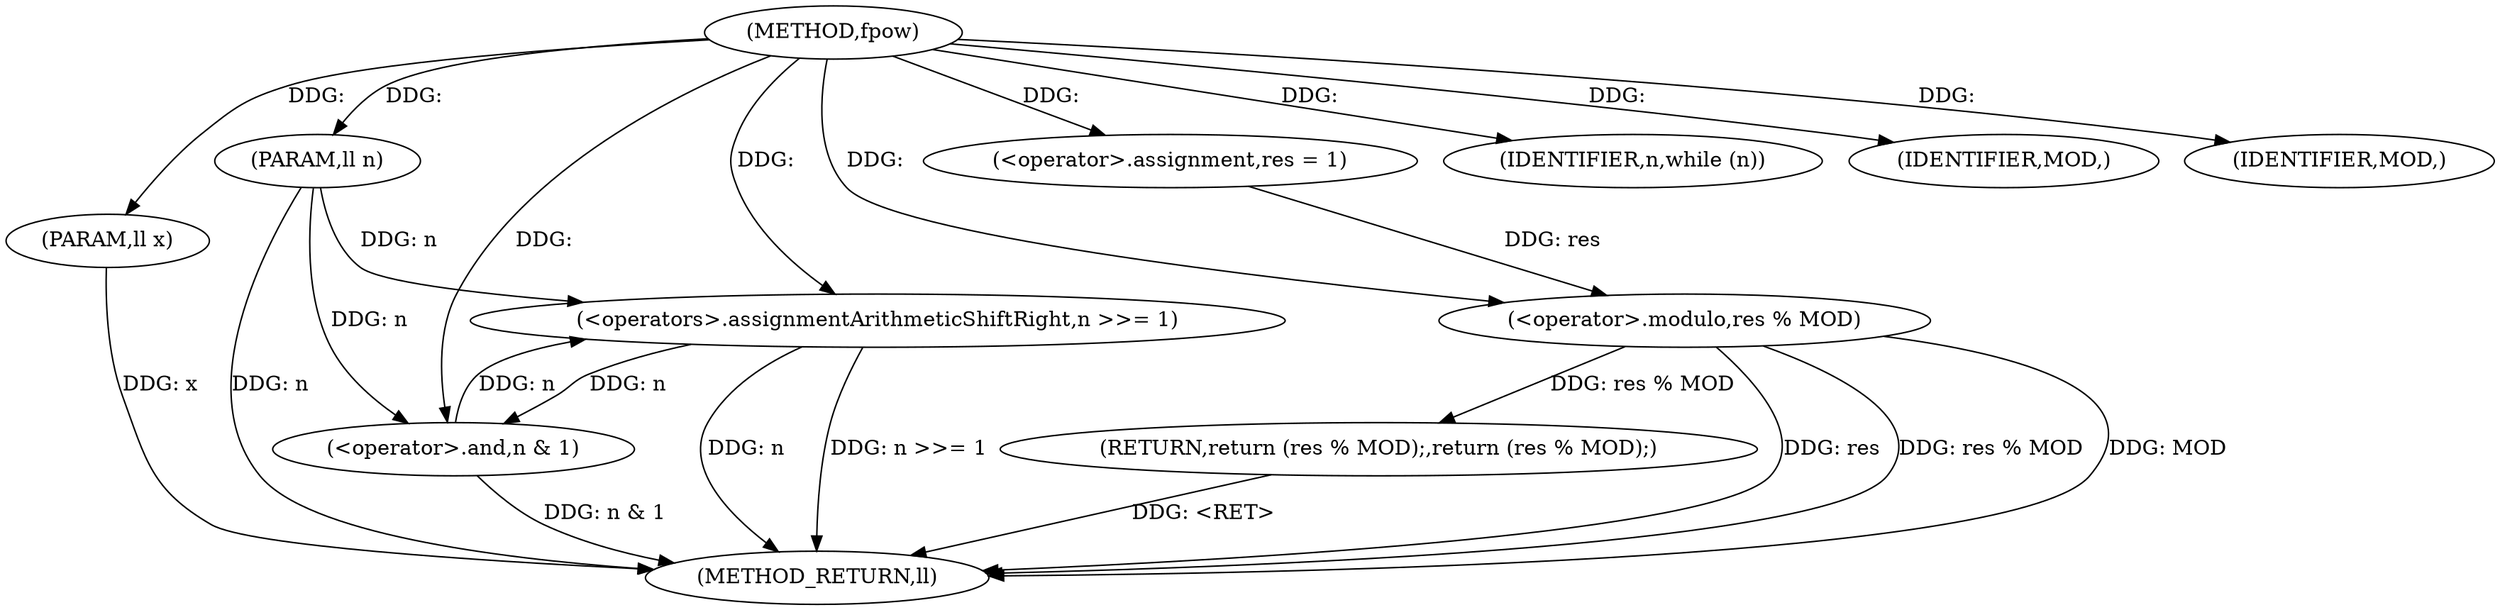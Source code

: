 digraph "fpow" {  
"1000114" [label = "(METHOD,fpow)" ]
"1000139" [label = "(METHOD_RETURN,ll)" ]
"1000115" [label = "(PARAM,ll x)" ]
"1000116" [label = "(PARAM,ll n)" ]
"1000119" [label = "(<operator>.assignment,res = 1)" ]
"1000135" [label = "(RETURN,return (res % MOD);,return (res % MOD);)" ]
"1000123" [label = "(IDENTIFIER,n,while (n))" ]
"1000136" [label = "(<operator>.modulo,res % MOD)" ]
"1000131" [label = "(IDENTIFIER,MOD,)" ]
"1000132" [label = "(<operators>.assignmentArithmeticShiftRight,n >>= 1)" ]
"1000126" [label = "(<operator>.and,n & 1)" ]
"1000130" [label = "(IDENTIFIER,MOD,)" ]
  "1000115" -> "1000139"  [ label = "DDG: x"] 
  "1000116" -> "1000139"  [ label = "DDG: n"] 
  "1000136" -> "1000139"  [ label = "DDG: res"] 
  "1000136" -> "1000139"  [ label = "DDG: res % MOD"] 
  "1000126" -> "1000139"  [ label = "DDG: n & 1"] 
  "1000132" -> "1000139"  [ label = "DDG: n"] 
  "1000132" -> "1000139"  [ label = "DDG: n >>= 1"] 
  "1000135" -> "1000139"  [ label = "DDG: <RET>"] 
  "1000136" -> "1000139"  [ label = "DDG: MOD"] 
  "1000114" -> "1000115"  [ label = "DDG: "] 
  "1000114" -> "1000116"  [ label = "DDG: "] 
  "1000114" -> "1000119"  [ label = "DDG: "] 
  "1000136" -> "1000135"  [ label = "DDG: res % MOD"] 
  "1000114" -> "1000123"  [ label = "DDG: "] 
  "1000114" -> "1000131"  [ label = "DDG: "] 
  "1000119" -> "1000136"  [ label = "DDG: res"] 
  "1000114" -> "1000136"  [ label = "DDG: "] 
  "1000126" -> "1000132"  [ label = "DDG: n"] 
  "1000116" -> "1000132"  [ label = "DDG: n"] 
  "1000114" -> "1000132"  [ label = "DDG: "] 
  "1000132" -> "1000126"  [ label = "DDG: n"] 
  "1000116" -> "1000126"  [ label = "DDG: n"] 
  "1000114" -> "1000126"  [ label = "DDG: "] 
  "1000114" -> "1000130"  [ label = "DDG: "] 
}
